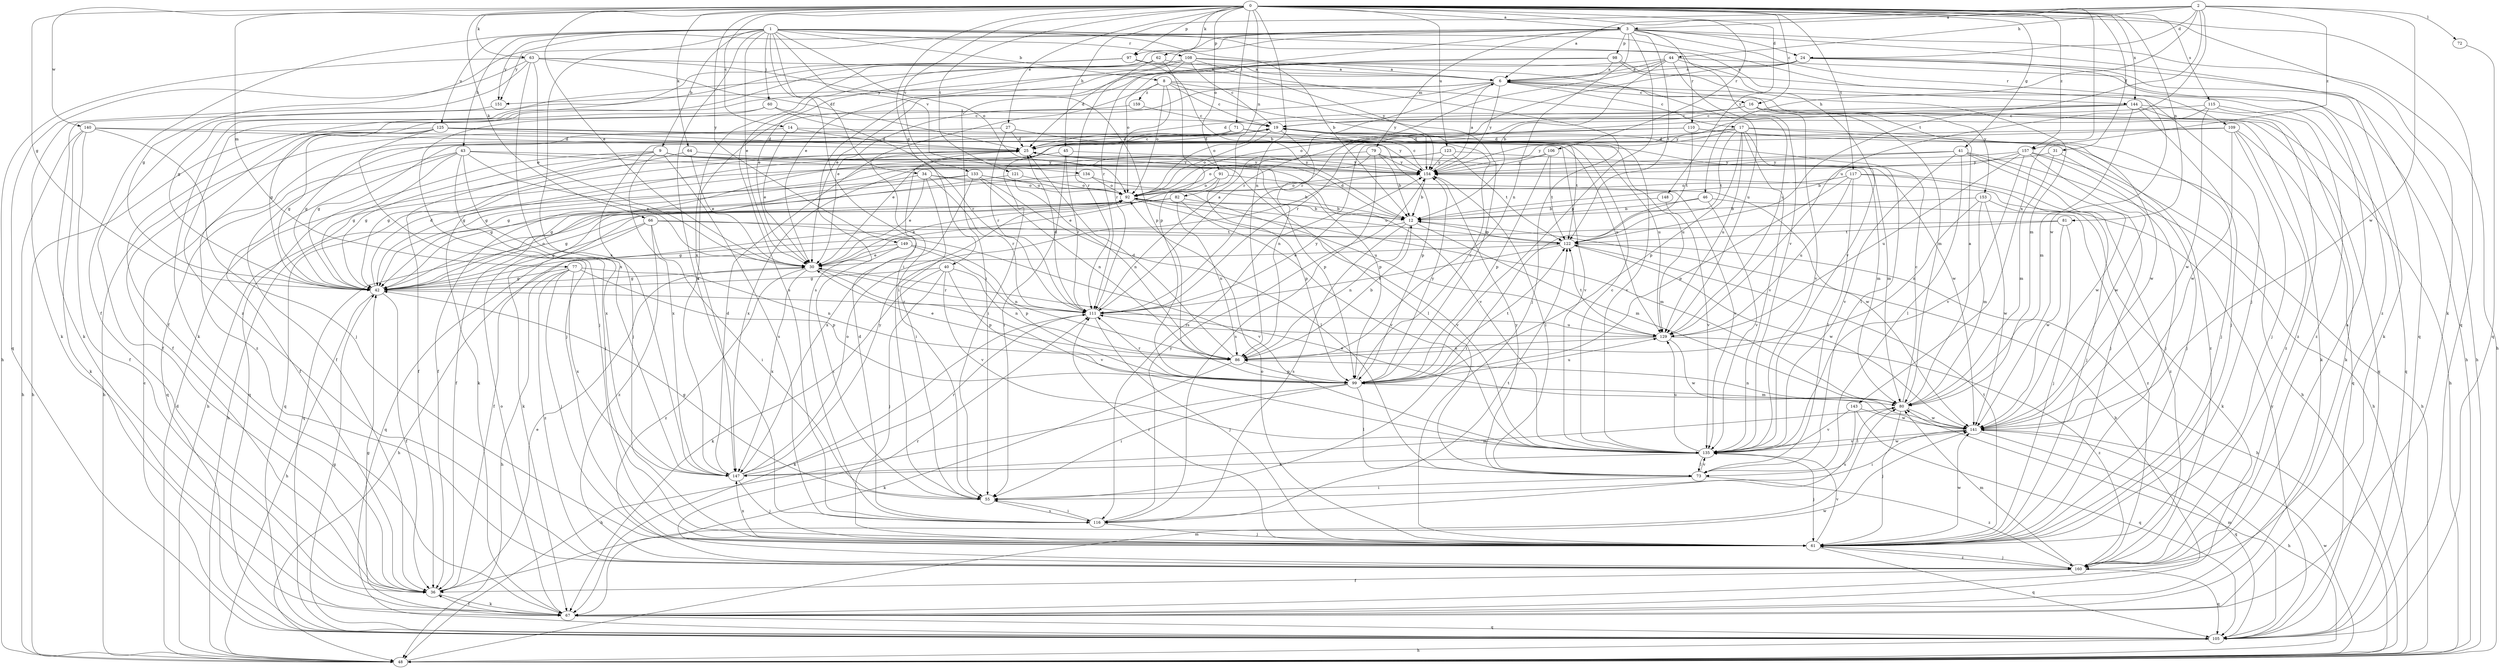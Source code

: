 strict digraph  {
0;
1;
2;
3;
6;
8;
9;
12;
14;
16;
17;
19;
24;
25;
27;
30;
31;
34;
36;
40;
41;
42;
43;
44;
45;
46;
48;
55;
60;
61;
62;
63;
64;
66;
67;
71;
72;
73;
77;
79;
80;
81;
82;
86;
91;
92;
97;
98;
99;
105;
106;
108;
109;
110;
111;
115;
116;
117;
121;
122;
123;
125;
129;
133;
134;
135;
140;
141;
143;
144;
147;
148;
149;
151;
153;
154;
157;
159;
160;
0 -> 3  [label=a];
0 -> 14  [label=c];
0 -> 16  [label=c];
0 -> 27  [label=e];
0 -> 30  [label=e];
0 -> 31  [label=f];
0 -> 40  [label=g];
0 -> 41  [label=g];
0 -> 42  [label=g];
0 -> 62  [label=k];
0 -> 63  [label=k];
0 -> 64  [label=k];
0 -> 66  [label=k];
0 -> 67  [label=k];
0 -> 71  [label=l];
0 -> 77  [label=m];
0 -> 81  [label=n];
0 -> 82  [label=n];
0 -> 86  [label=n];
0 -> 91  [label=o];
0 -> 97  [label=p];
0 -> 105  [label=q];
0 -> 106  [label=r];
0 -> 115  [label=s];
0 -> 117  [label=t];
0 -> 121  [label=t];
0 -> 123  [label=u];
0 -> 133  [label=v];
0 -> 140  [label=w];
0 -> 143  [label=x];
0 -> 144  [label=x];
0 -> 148  [label=y];
0 -> 149  [label=y];
0 -> 157  [label=z];
1 -> 8  [label=b];
1 -> 9  [label=b];
1 -> 12  [label=b];
1 -> 30  [label=e];
1 -> 34  [label=f];
1 -> 36  [label=f];
1 -> 43  [label=h];
1 -> 55  [label=i];
1 -> 60  [label=j];
1 -> 92  [label=o];
1 -> 108  [label=r];
1 -> 116  [label=s];
1 -> 125  [label=u];
1 -> 134  [label=v];
1 -> 135  [label=v];
1 -> 141  [label=w];
1 -> 144  [label=x];
1 -> 147  [label=x];
1 -> 151  [label=y];
2 -> 3  [label=a];
2 -> 6  [label=a];
2 -> 24  [label=d];
2 -> 44  [label=h];
2 -> 45  [label=h];
2 -> 46  [label=h];
2 -> 72  [label=l];
2 -> 122  [label=t];
2 -> 129  [label=u];
2 -> 141  [label=w];
2 -> 157  [label=z];
3 -> 24  [label=d];
3 -> 30  [label=e];
3 -> 42  [label=g];
3 -> 48  [label=h];
3 -> 79  [label=m];
3 -> 86  [label=n];
3 -> 97  [label=p];
3 -> 98  [label=p];
3 -> 99  [label=p];
3 -> 105  [label=q];
3 -> 109  [label=r];
3 -> 110  [label=r];
3 -> 111  [label=r];
3 -> 122  [label=t];
3 -> 147  [label=x];
3 -> 151  [label=y];
6 -> 16  [label=c];
6 -> 17  [label=c];
6 -> 30  [label=e];
6 -> 147  [label=x];
6 -> 151  [label=y];
6 -> 153  [label=y];
6 -> 154  [label=y];
8 -> 19  [label=c];
8 -> 55  [label=i];
8 -> 80  [label=m];
8 -> 92  [label=o];
8 -> 99  [label=p];
8 -> 111  [label=r];
8 -> 154  [label=y];
8 -> 159  [label=z];
9 -> 36  [label=f];
9 -> 42  [label=g];
9 -> 99  [label=p];
9 -> 105  [label=q];
9 -> 116  [label=s];
9 -> 135  [label=v];
9 -> 147  [label=x];
9 -> 154  [label=y];
12 -> 25  [label=d];
12 -> 36  [label=f];
12 -> 80  [label=m];
12 -> 86  [label=n];
12 -> 116  [label=s];
12 -> 122  [label=t];
14 -> 25  [label=d];
14 -> 30  [label=e];
14 -> 48  [label=h];
14 -> 141  [label=w];
16 -> 19  [label=c];
16 -> 25  [label=d];
16 -> 48  [label=h];
16 -> 67  [label=k];
16 -> 92  [label=o];
16 -> 105  [label=q];
16 -> 135  [label=v];
17 -> 25  [label=d];
17 -> 61  [label=j];
17 -> 73  [label=l];
17 -> 99  [label=p];
17 -> 116  [label=s];
17 -> 122  [label=t];
17 -> 129  [label=u];
17 -> 135  [label=v];
17 -> 141  [label=w];
17 -> 154  [label=y];
19 -> 25  [label=d];
19 -> 36  [label=f];
19 -> 61  [label=j];
19 -> 86  [label=n];
19 -> 92  [label=o];
19 -> 122  [label=t];
19 -> 135  [label=v];
24 -> 6  [label=a];
24 -> 48  [label=h];
24 -> 67  [label=k];
24 -> 92  [label=o];
24 -> 111  [label=r];
24 -> 160  [label=z];
25 -> 19  [label=c];
25 -> 67  [label=k];
25 -> 99  [label=p];
25 -> 154  [label=y];
27 -> 25  [label=d];
27 -> 42  [label=g];
27 -> 111  [label=r];
27 -> 154  [label=y];
30 -> 42  [label=g];
30 -> 111  [label=r];
30 -> 135  [label=v];
30 -> 147  [label=x];
30 -> 160  [label=z];
31 -> 61  [label=j];
31 -> 80  [label=m];
31 -> 154  [label=y];
34 -> 30  [label=e];
34 -> 36  [label=f];
34 -> 55  [label=i];
34 -> 92  [label=o];
34 -> 111  [label=r];
34 -> 141  [label=w];
36 -> 30  [label=e];
36 -> 67  [label=k];
36 -> 141  [label=w];
40 -> 42  [label=g];
40 -> 61  [label=j];
40 -> 67  [label=k];
40 -> 86  [label=n];
40 -> 99  [label=p];
40 -> 135  [label=v];
41 -> 48  [label=h];
41 -> 61  [label=j];
41 -> 73  [label=l];
41 -> 135  [label=v];
41 -> 141  [label=w];
41 -> 147  [label=x];
41 -> 154  [label=y];
42 -> 25  [label=d];
42 -> 36  [label=f];
42 -> 48  [label=h];
42 -> 92  [label=o];
42 -> 111  [label=r];
43 -> 30  [label=e];
43 -> 36  [label=f];
43 -> 42  [label=g];
43 -> 61  [label=j];
43 -> 73  [label=l];
43 -> 105  [label=q];
43 -> 147  [label=x];
43 -> 154  [label=y];
44 -> 6  [label=a];
44 -> 12  [label=b];
44 -> 36  [label=f];
44 -> 48  [label=h];
44 -> 111  [label=r];
44 -> 129  [label=u];
44 -> 135  [label=v];
45 -> 36  [label=f];
45 -> 55  [label=i];
45 -> 111  [label=r];
45 -> 154  [label=y];
46 -> 12  [label=b];
46 -> 55  [label=i];
46 -> 135  [label=v];
46 -> 160  [label=z];
48 -> 25  [label=d];
48 -> 80  [label=m];
48 -> 141  [label=w];
55 -> 42  [label=g];
55 -> 116  [label=s];
60 -> 19  [label=c];
60 -> 36  [label=f];
60 -> 61  [label=j];
60 -> 111  [label=r];
61 -> 92  [label=o];
61 -> 105  [label=q];
61 -> 111  [label=r];
61 -> 122  [label=t];
61 -> 135  [label=v];
61 -> 141  [label=w];
61 -> 147  [label=x];
61 -> 160  [label=z];
62 -> 6  [label=a];
62 -> 30  [label=e];
62 -> 99  [label=p];
62 -> 111  [label=r];
62 -> 116  [label=s];
63 -> 6  [label=a];
63 -> 25  [label=d];
63 -> 30  [label=e];
63 -> 48  [label=h];
63 -> 67  [label=k];
63 -> 99  [label=p];
63 -> 105  [label=q];
63 -> 147  [label=x];
64 -> 30  [label=e];
64 -> 42  [label=g];
64 -> 154  [label=y];
66 -> 42  [label=g];
66 -> 55  [label=i];
66 -> 105  [label=q];
66 -> 122  [label=t];
66 -> 135  [label=v];
66 -> 160  [label=z];
67 -> 12  [label=b];
67 -> 36  [label=f];
67 -> 42  [label=g];
67 -> 92  [label=o];
67 -> 105  [label=q];
71 -> 25  [label=d];
71 -> 55  [label=i];
71 -> 99  [label=p];
71 -> 129  [label=u];
72 -> 105  [label=q];
73 -> 55  [label=i];
73 -> 135  [label=v];
73 -> 154  [label=y];
73 -> 160  [label=z];
77 -> 42  [label=g];
77 -> 48  [label=h];
77 -> 61  [label=j];
77 -> 86  [label=n];
77 -> 99  [label=p];
77 -> 147  [label=x];
77 -> 160  [label=z];
79 -> 12  [label=b];
79 -> 42  [label=g];
79 -> 80  [label=m];
79 -> 92  [label=o];
79 -> 116  [label=s];
79 -> 154  [label=y];
80 -> 6  [label=a];
80 -> 19  [label=c];
80 -> 61  [label=j];
80 -> 73  [label=l];
80 -> 86  [label=n];
80 -> 141  [label=w];
81 -> 42  [label=g];
81 -> 61  [label=j];
81 -> 122  [label=t];
81 -> 141  [label=w];
82 -> 12  [label=b];
82 -> 42  [label=g];
82 -> 86  [label=n];
82 -> 105  [label=q];
82 -> 135  [label=v];
86 -> 12  [label=b];
86 -> 25  [label=d];
86 -> 30  [label=e];
86 -> 67  [label=k];
86 -> 99  [label=p];
91 -> 30  [label=e];
91 -> 92  [label=o];
91 -> 99  [label=p];
91 -> 135  [label=v];
92 -> 12  [label=b];
92 -> 30  [label=e];
92 -> 67  [label=k];
92 -> 80  [label=m];
92 -> 135  [label=v];
97 -> 6  [label=a];
97 -> 12  [label=b];
97 -> 42  [label=g];
97 -> 61  [label=j];
97 -> 67  [label=k];
97 -> 160  [label=z];
98 -> 6  [label=a];
98 -> 30  [label=e];
98 -> 55  [label=i];
98 -> 61  [label=j];
98 -> 80  [label=m];
99 -> 19  [label=c];
99 -> 48  [label=h];
99 -> 55  [label=i];
99 -> 73  [label=l];
99 -> 80  [label=m];
99 -> 111  [label=r];
99 -> 122  [label=t];
99 -> 129  [label=u];
99 -> 154  [label=y];
105 -> 19  [label=c];
105 -> 42  [label=g];
105 -> 48  [label=h];
105 -> 80  [label=m];
105 -> 154  [label=y];
106 -> 42  [label=g];
106 -> 99  [label=p];
106 -> 122  [label=t];
106 -> 154  [label=y];
108 -> 6  [label=a];
108 -> 19  [label=c];
108 -> 25  [label=d];
108 -> 67  [label=k];
108 -> 116  [label=s];
108 -> 129  [label=u];
108 -> 154  [label=y];
109 -> 25  [label=d];
109 -> 30  [label=e];
109 -> 61  [label=j];
109 -> 105  [label=q];
109 -> 141  [label=w];
109 -> 160  [label=z];
110 -> 25  [label=d];
110 -> 42  [label=g];
110 -> 48  [label=h];
110 -> 122  [label=t];
110 -> 160  [label=z];
111 -> 6  [label=a];
111 -> 25  [label=d];
111 -> 61  [label=j];
111 -> 67  [label=k];
111 -> 129  [label=u];
111 -> 154  [label=y];
115 -> 19  [label=c];
115 -> 105  [label=q];
115 -> 141  [label=w];
115 -> 154  [label=y];
115 -> 160  [label=z];
116 -> 25  [label=d];
116 -> 55  [label=i];
116 -> 61  [label=j];
116 -> 122  [label=t];
116 -> 154  [label=y];
117 -> 61  [label=j];
117 -> 73  [label=l];
117 -> 92  [label=o];
117 -> 99  [label=p];
117 -> 129  [label=u];
117 -> 160  [label=z];
121 -> 42  [label=g];
121 -> 86  [label=n];
121 -> 92  [label=o];
122 -> 30  [label=e];
122 -> 48  [label=h];
122 -> 92  [label=o];
122 -> 111  [label=r];
122 -> 141  [label=w];
123 -> 42  [label=g];
123 -> 48  [label=h];
123 -> 80  [label=m];
123 -> 122  [label=t];
123 -> 154  [label=y];
125 -> 25  [label=d];
125 -> 42  [label=g];
125 -> 48  [label=h];
125 -> 61  [label=j];
125 -> 129  [label=u];
125 -> 135  [label=v];
125 -> 160  [label=z];
129 -> 86  [label=n];
129 -> 111  [label=r];
129 -> 122  [label=t];
129 -> 141  [label=w];
129 -> 160  [label=z];
133 -> 42  [label=g];
133 -> 73  [label=l];
133 -> 86  [label=n];
133 -> 92  [label=o];
133 -> 105  [label=q];
133 -> 129  [label=u];
133 -> 147  [label=x];
134 -> 12  [label=b];
134 -> 48  [label=h];
134 -> 92  [label=o];
135 -> 19  [label=c];
135 -> 61  [label=j];
135 -> 73  [label=l];
135 -> 129  [label=u];
135 -> 141  [label=w];
135 -> 147  [label=x];
140 -> 25  [label=d];
140 -> 36  [label=f];
140 -> 48  [label=h];
140 -> 61  [label=j];
140 -> 67  [label=k];
140 -> 129  [label=u];
141 -> 30  [label=e];
141 -> 48  [label=h];
141 -> 55  [label=i];
141 -> 105  [label=q];
141 -> 135  [label=v];
143 -> 105  [label=q];
143 -> 116  [label=s];
143 -> 135  [label=v];
143 -> 141  [label=w];
144 -> 19  [label=c];
144 -> 61  [label=j];
144 -> 67  [label=k];
144 -> 80  [label=m];
144 -> 92  [label=o];
144 -> 111  [label=r];
144 -> 160  [label=z];
147 -> 25  [label=d];
147 -> 61  [label=j];
147 -> 80  [label=m];
147 -> 92  [label=o];
147 -> 111  [label=r];
147 -> 154  [label=y];
148 -> 12  [label=b];
148 -> 135  [label=v];
149 -> 30  [label=e];
149 -> 48  [label=h];
149 -> 55  [label=i];
149 -> 86  [label=n];
149 -> 99  [label=p];
151 -> 36  [label=f];
153 -> 12  [label=b];
153 -> 67  [label=k];
153 -> 80  [label=m];
153 -> 86  [label=n];
153 -> 141  [label=w];
154 -> 6  [label=a];
154 -> 12  [label=b];
154 -> 19  [label=c];
154 -> 73  [label=l];
154 -> 92  [label=o];
157 -> 12  [label=b];
157 -> 48  [label=h];
157 -> 61  [label=j];
157 -> 129  [label=u];
157 -> 135  [label=v];
157 -> 141  [label=w];
157 -> 154  [label=y];
159 -> 19  [label=c];
159 -> 42  [label=g];
160 -> 6  [label=a];
160 -> 36  [label=f];
160 -> 61  [label=j];
160 -> 80  [label=m];
160 -> 105  [label=q];
160 -> 111  [label=r];
}
